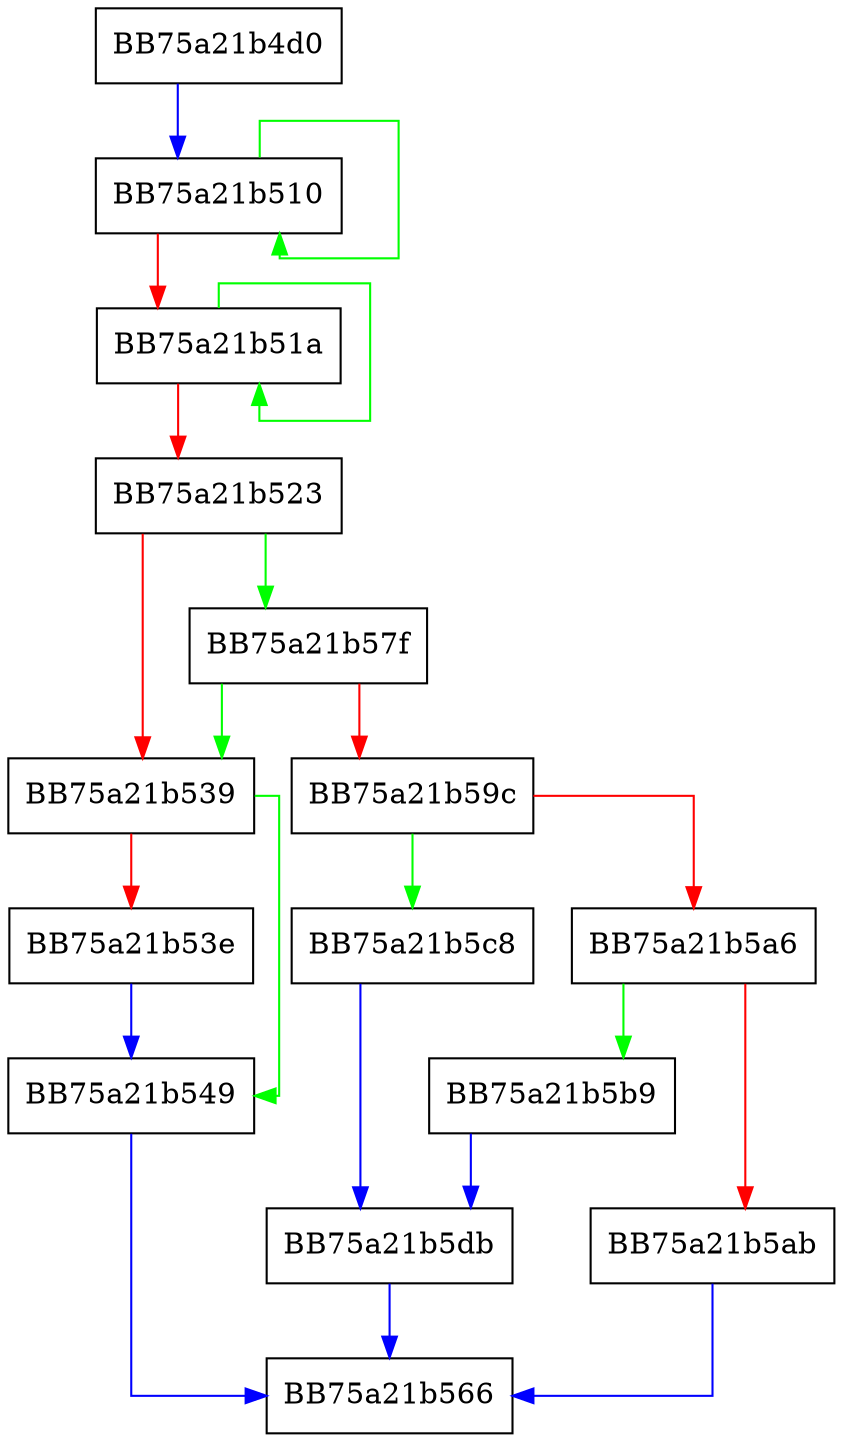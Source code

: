 digraph generate_import_stub {
  node [shape="box"];
  graph [splines=ortho];
  BB75a21b4d0 -> BB75a21b510 [color="blue"];
  BB75a21b510 -> BB75a21b510 [color="green"];
  BB75a21b510 -> BB75a21b51a [color="red"];
  BB75a21b51a -> BB75a21b51a [color="green"];
  BB75a21b51a -> BB75a21b523 [color="red"];
  BB75a21b523 -> BB75a21b57f [color="green"];
  BB75a21b523 -> BB75a21b539 [color="red"];
  BB75a21b539 -> BB75a21b549 [color="green"];
  BB75a21b539 -> BB75a21b53e [color="red"];
  BB75a21b53e -> BB75a21b549 [color="blue"];
  BB75a21b549 -> BB75a21b566 [color="blue"];
  BB75a21b57f -> BB75a21b539 [color="green"];
  BB75a21b57f -> BB75a21b59c [color="red"];
  BB75a21b59c -> BB75a21b5c8 [color="green"];
  BB75a21b59c -> BB75a21b5a6 [color="red"];
  BB75a21b5a6 -> BB75a21b5b9 [color="green"];
  BB75a21b5a6 -> BB75a21b5ab [color="red"];
  BB75a21b5ab -> BB75a21b566 [color="blue"];
  BB75a21b5b9 -> BB75a21b5db [color="blue"];
  BB75a21b5c8 -> BB75a21b5db [color="blue"];
  BB75a21b5db -> BB75a21b566 [color="blue"];
}